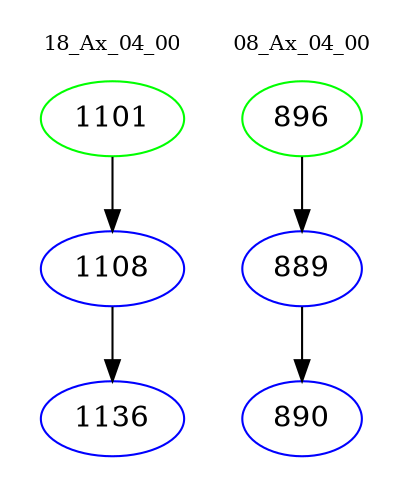 digraph{
subgraph cluster_0 {
color = white
label = "18_Ax_04_00";
fontsize=10;
T0_1101 [label="1101", color="green"]
T0_1101 -> T0_1108 [color="black"]
T0_1108 [label="1108", color="blue"]
T0_1108 -> T0_1136 [color="black"]
T0_1136 [label="1136", color="blue"]
}
subgraph cluster_1 {
color = white
label = "08_Ax_04_00";
fontsize=10;
T1_896 [label="896", color="green"]
T1_896 -> T1_889 [color="black"]
T1_889 [label="889", color="blue"]
T1_889 -> T1_890 [color="black"]
T1_890 [label="890", color="blue"]
}
}
